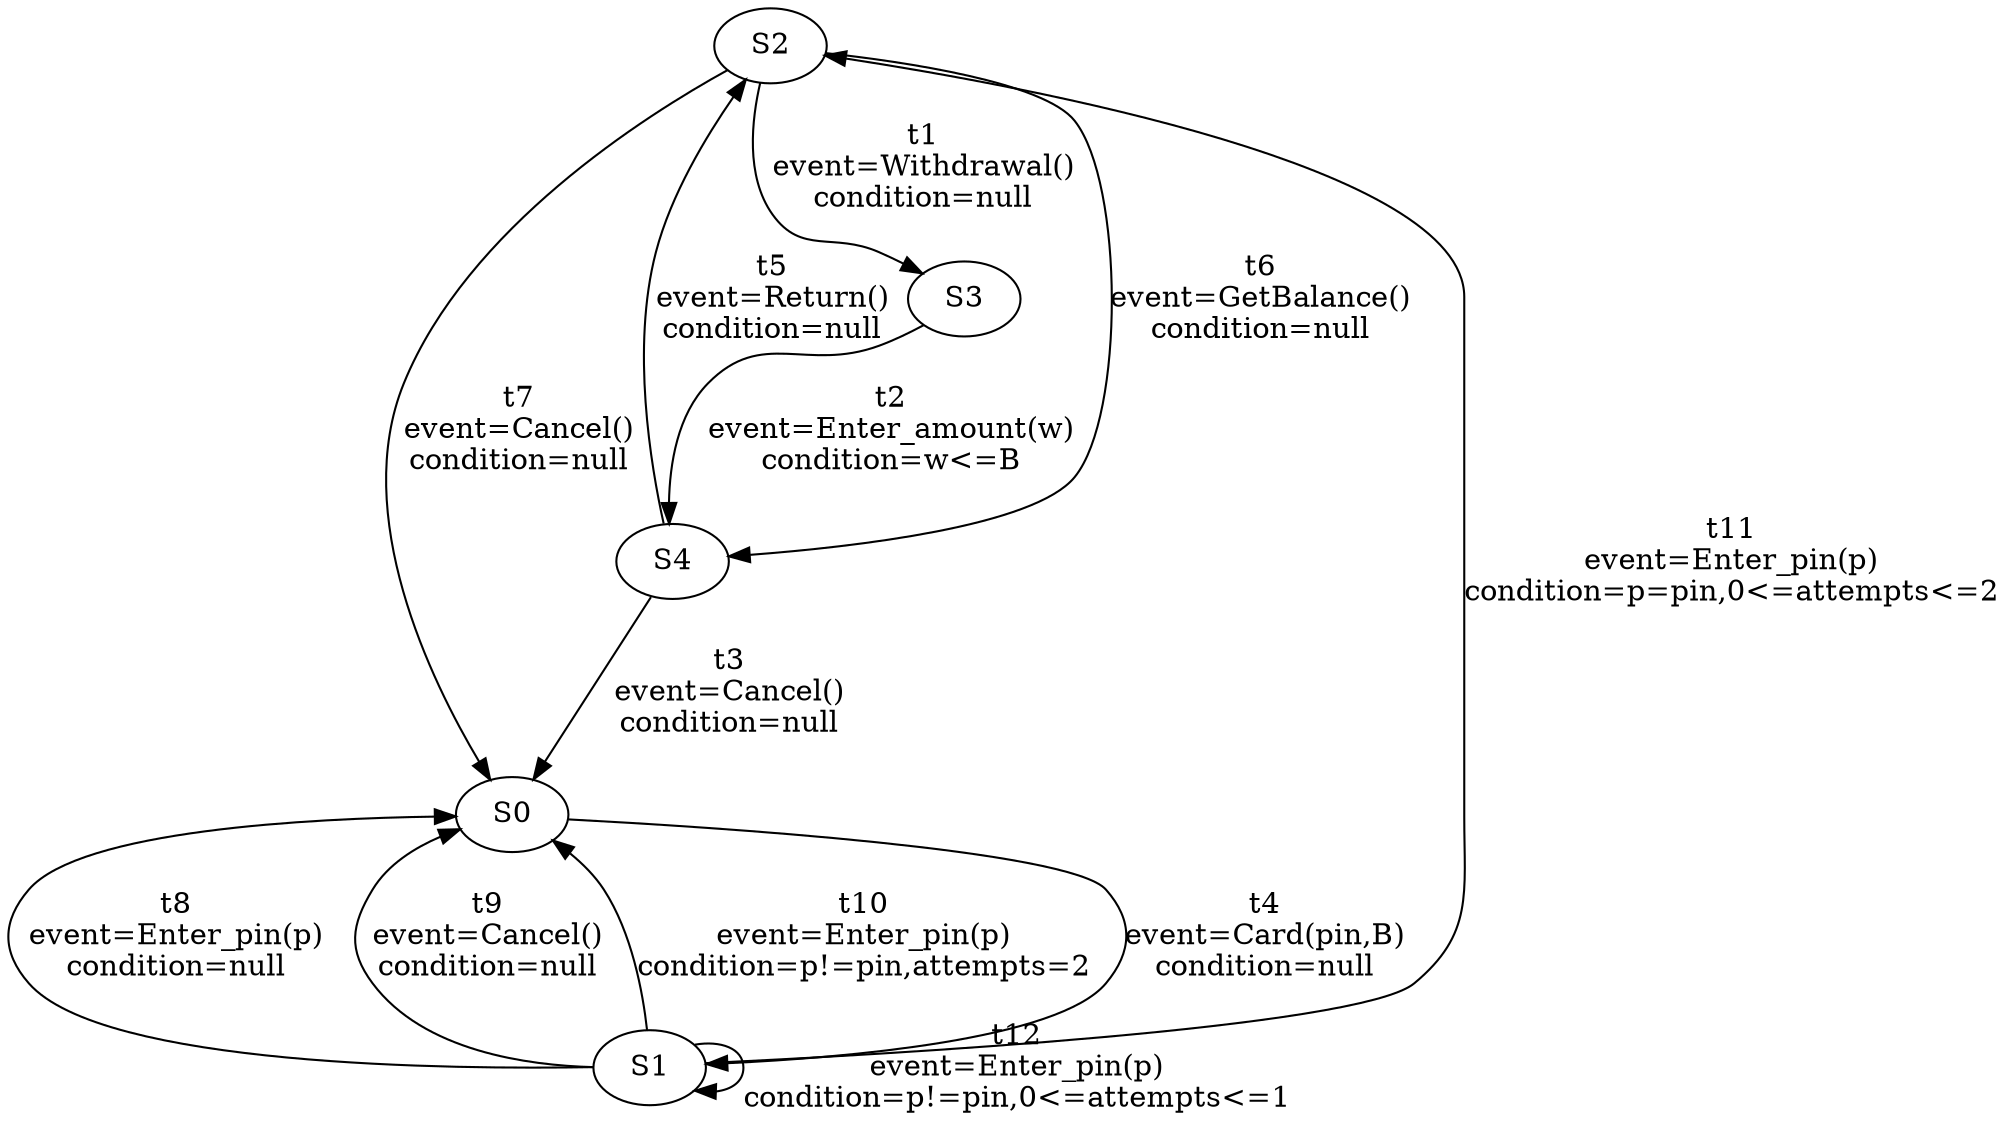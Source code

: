 digraph g {
 S2 -> S3 [ label="t1
event=Withdrawal()
condition=null" ];
 S3 -> S4 [ label="t2
event=Enter_amount(w)
condition=w<=B" ];
 S4 -> S0 [ label="t3
event=Cancel()
condition=null" ];
 S0 -> S1 [ label="t4
event=Card(pin,B)
condition=null" ];
 S4 -> S2 [ label="t5
event=Return()
condition=null" ];
 S2 -> S4 [ label="t6
event=GetBalance()
condition=null" ];
 S2 -> S0 [ label="t7
event=Cancel()
condition=null" ];
 S1 -> S0 [ label="t8
event=Enter_pin(p)
condition=null" ];
 S1 -> S0 [ label="t9
event=Cancel()
condition=null" ];
 S1 -> S0 [ label="t10
event=Enter_pin(p)
condition=p!=pin,attempts=2" ];
 S1 -> S2 [ label="t11
event=Enter_pin(p)
condition=p=pin,0<=attempts<=2" ];
 S1 -> S1 [ label="t12
event=Enter_pin(p)
condition=p!=pin,0<=attempts<=1" ];
}
